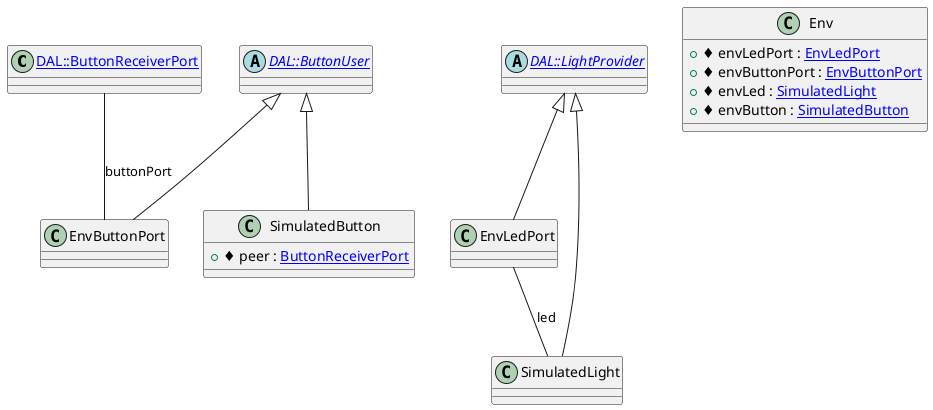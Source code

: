 

@startuml


	class "[[DAL%3A%3AButtonReceiverPort-Class.svg DAL::ButtonReceiverPort]]" as DAL_ButtonReceiverPort
	abstract class "[[DAL%3A%3ALightProvider-Class.svg DAL::LightProvider]]" as DAL_LightProvider
	abstract class "[[DAL%3A%3AButtonUser-Class.svg DAL::ButtonUser]]" as DAL_ButtonUser
	class "Env" as ButtonLedsEnvironment_Env {
		+♦ envLedPort : [[ButtonLedsEnvironment%3A%3AEnvLedPort-Class.svg EnvLedPort]]
		+♦ envButtonPort : [[ButtonLedsEnvironment%3A%3AEnvButtonPort-Class.svg EnvButtonPort]]
		+♦ envLed : [[ButtonLedsEnvironment%3A%3ASimulatedLight-Class.svg SimulatedLight]]
		+♦ envButton : [[ButtonLedsEnvironment%3A%3ASimulatedButton-Class.svg SimulatedButton]]
	}
	class "EnvLedPort" as ButtonLedsEnvironment_EnvLedPort
	class "EnvButtonPort" as ButtonLedsEnvironment_EnvButtonPort
	class "SimulatedLight" as ACTIVE_ButtonLedsEnvironment_SimulatedLight
	class "SimulatedButton" as ACTIVE_ButtonLedsEnvironment_SimulatedButton {
		+♦ peer : [[DAL%3A%3AButtonReceiverPort-Class.svg ButtonReceiverPort]]
	}
	DAL_LightProvider <|-- ButtonLedsEnvironment_EnvLedPort
	DAL_ButtonUser <|-- ButtonLedsEnvironment_EnvButtonPort
	DAL_LightProvider <|-- ACTIVE_ButtonLedsEnvironment_SimulatedLight
	DAL_ButtonUser <|-- ACTIVE_ButtonLedsEnvironment_SimulatedButton
	ButtonLedsEnvironment_EnvLedPort -- ACTIVE_ButtonLedsEnvironment_SimulatedLight : led
	DAL_ButtonReceiverPort -- ButtonLedsEnvironment_EnvButtonPort : buttonPort
@enduml
